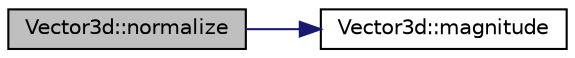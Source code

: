 digraph "Vector3d::normalize"
{
 // INTERACTIVE_SVG=YES
  edge [fontname="Helvetica",fontsize="10",labelfontname="Helvetica",labelfontsize="10"];
  node [fontname="Helvetica",fontsize="10",shape=record];
  rankdir="LR";
  Node1 [label="Vector3d::normalize",height=0.2,width=0.4,color="black", fillcolor="grey75", style="filled" fontcolor="black"];
  Node1 -> Node2 [color="midnightblue",fontsize="10",style="solid",fontname="Helvetica"];
  Node2 [label="Vector3d::magnitude",height=0.2,width=0.4,color="black", fillcolor="white", style="filled",URL="$class_vector3d.html#ac8ad00da4ddb6a555f4197b01977964b",tooltip="Get Magnitude. "];
}
